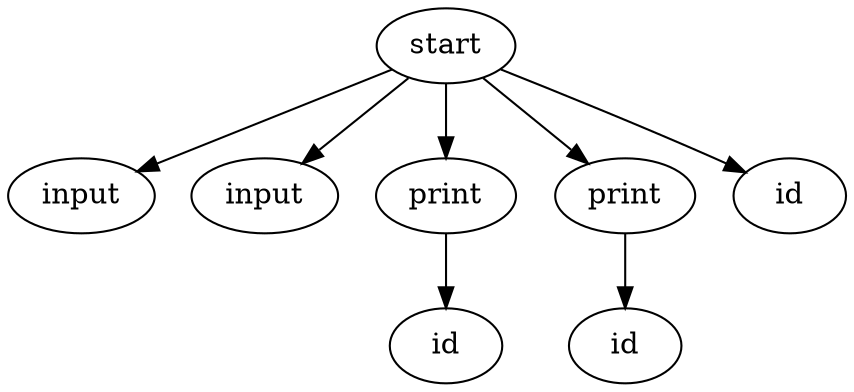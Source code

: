 digraph {
	"node1" [label=start]
	"node1" -> "node2"
	"node2" [label=input]
	"node1" -> "node3"
	"node3" [label=input]
	"node1" -> "node4"
	"node4" [label=print]
	"node4" -> "node5"
	"node5" [label=id]
	"node1" -> "node6"
	"node6" [label=print]
	"node6" -> "node7"
	"node7" [label=id]
	"node1" -> "node8"
	"node8" [label=id]
}
